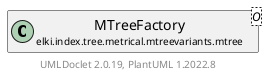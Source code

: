 @startuml
    remove .*\.(Instance|Par|Parameterizer|Factory)$
    set namespaceSeparator none
    hide empty fields
    hide empty methods

    class "<size:14>MTreeFactory.Par\n<size:10>elki.index.tree.metrical.mtreevariants.mtree" as elki.index.tree.metrical.mtreevariants.mtree.MTreeFactory.Par<O> {
        +make(): MTreeFactory<O>
        #makeSettings(): MTreeSettings<O, MTreeNode<O>, MTreeEntry>
    }

    abstract class "<size:14>AbstractMTreeFactory.Par\n<size:10>elki.index.tree.metrical.mtreevariants" as elki.index.tree.metrical.mtreevariants.AbstractMTreeFactory.Par<O, MTreeNode<O>, MTreeEntry, MTreeSettings<O, MTreeNode<O>, MTreeEntry>> [[../AbstractMTreeFactory.Par.html]] {
        {abstract} #makeSettings(): MTreeSettings<O, MTreeNode<O>, MTreeEntry>
        {abstract} +make(): AbstractMTreeFactory<O, N extends AbstractMTreeNode<O, N, E extends MTreeEntry>, E extends MTreeEntry, ?>
    }
    class "<size:14>MTreeFactory\n<size:10>elki.index.tree.metrical.mtreevariants.mtree" as elki.index.tree.metrical.mtreevariants.mtree.MTreeFactory<O> [[MTreeFactory.html]]

    elki.index.tree.metrical.mtreevariants.AbstractMTreeFactory.Par <|-- elki.index.tree.metrical.mtreevariants.mtree.MTreeFactory.Par
    elki.index.tree.metrical.mtreevariants.mtree.MTreeFactory +-- elki.index.tree.metrical.mtreevariants.mtree.MTreeFactory.Par

    center footer UMLDoclet 2.0.19, PlantUML 1.2022.8
@enduml
